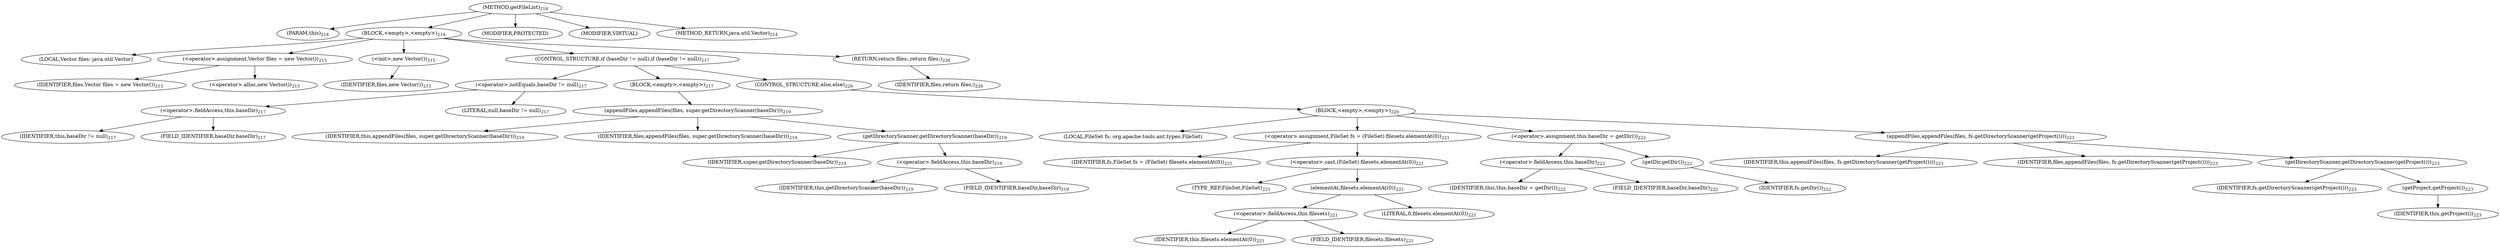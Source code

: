 digraph "getFileList" {  
"417" [label = <(METHOD,getFileList)<SUB>214</SUB>> ]
"20" [label = <(PARAM,this)<SUB>214</SUB>> ]
"418" [label = <(BLOCK,&lt;empty&gt;,&lt;empty&gt;)<SUB>214</SUB>> ]
"18" [label = <(LOCAL,Vector files: java.util.Vector)> ]
"419" [label = <(&lt;operator&gt;.assignment,Vector files = new Vector())<SUB>215</SUB>> ]
"420" [label = <(IDENTIFIER,files,Vector files = new Vector())<SUB>215</SUB>> ]
"421" [label = <(&lt;operator&gt;.alloc,new Vector())<SUB>215</SUB>> ]
"422" [label = <(&lt;init&gt;,new Vector())<SUB>215</SUB>> ]
"17" [label = <(IDENTIFIER,files,new Vector())<SUB>215</SUB>> ]
"423" [label = <(CONTROL_STRUCTURE,if (baseDir != null),if (baseDir != null))<SUB>217</SUB>> ]
"424" [label = <(&lt;operator&gt;.notEquals,baseDir != null)<SUB>217</SUB>> ]
"425" [label = <(&lt;operator&gt;.fieldAccess,this.baseDir)<SUB>217</SUB>> ]
"426" [label = <(IDENTIFIER,this,baseDir != null)<SUB>217</SUB>> ]
"427" [label = <(FIELD_IDENTIFIER,baseDir,baseDir)<SUB>217</SUB>> ]
"428" [label = <(LITERAL,null,baseDir != null)<SUB>217</SUB>> ]
"429" [label = <(BLOCK,&lt;empty&gt;,&lt;empty&gt;)<SUB>217</SUB>> ]
"430" [label = <(appendFiles,appendFiles(files, super.getDirectoryScanner(baseDir)))<SUB>219</SUB>> ]
"19" [label = <(IDENTIFIER,this,appendFiles(files, super.getDirectoryScanner(baseDir)))<SUB>219</SUB>> ]
"431" [label = <(IDENTIFIER,files,appendFiles(files, super.getDirectoryScanner(baseDir)))<SUB>219</SUB>> ]
"432" [label = <(getDirectoryScanner,getDirectoryScanner(baseDir))<SUB>219</SUB>> ]
"433" [label = <(IDENTIFIER,super,getDirectoryScanner(baseDir))<SUB>219</SUB>> ]
"434" [label = <(&lt;operator&gt;.fieldAccess,this.baseDir)<SUB>219</SUB>> ]
"435" [label = <(IDENTIFIER,this,getDirectoryScanner(baseDir))<SUB>219</SUB>> ]
"436" [label = <(FIELD_IDENTIFIER,baseDir,baseDir)<SUB>219</SUB>> ]
"437" [label = <(CONTROL_STRUCTURE,else,else)<SUB>220</SUB>> ]
"438" [label = <(BLOCK,&lt;empty&gt;,&lt;empty&gt;)<SUB>220</SUB>> ]
"439" [label = <(LOCAL,FileSet fs: org.apache.tools.ant.types.FileSet)> ]
"440" [label = <(&lt;operator&gt;.assignment,FileSet fs = (FileSet) filesets.elementAt(0))<SUB>221</SUB>> ]
"441" [label = <(IDENTIFIER,fs,FileSet fs = (FileSet) filesets.elementAt(0))<SUB>221</SUB>> ]
"442" [label = <(&lt;operator&gt;.cast,(FileSet) filesets.elementAt(0))<SUB>221</SUB>> ]
"443" [label = <(TYPE_REF,FileSet,FileSet)<SUB>221</SUB>> ]
"444" [label = <(elementAt,filesets.elementAt(0))<SUB>221</SUB>> ]
"445" [label = <(&lt;operator&gt;.fieldAccess,this.filesets)<SUB>221</SUB>> ]
"446" [label = <(IDENTIFIER,this,filesets.elementAt(0))<SUB>221</SUB>> ]
"447" [label = <(FIELD_IDENTIFIER,filesets,filesets)<SUB>221</SUB>> ]
"448" [label = <(LITERAL,0,filesets.elementAt(0))<SUB>221</SUB>> ]
"449" [label = <(&lt;operator&gt;.assignment,this.baseDir = getDir())<SUB>222</SUB>> ]
"450" [label = <(&lt;operator&gt;.fieldAccess,this.baseDir)<SUB>222</SUB>> ]
"451" [label = <(IDENTIFIER,this,this.baseDir = getDir())<SUB>222</SUB>> ]
"452" [label = <(FIELD_IDENTIFIER,baseDir,baseDir)<SUB>222</SUB>> ]
"453" [label = <(getDir,getDir())<SUB>222</SUB>> ]
"454" [label = <(IDENTIFIER,fs,getDir())<SUB>222</SUB>> ]
"455" [label = <(appendFiles,appendFiles(files, fs.getDirectoryScanner(getProject())))<SUB>223</SUB>> ]
"22" [label = <(IDENTIFIER,this,appendFiles(files, fs.getDirectoryScanner(getProject())))<SUB>223</SUB>> ]
"456" [label = <(IDENTIFIER,files,appendFiles(files, fs.getDirectoryScanner(getProject())))<SUB>223</SUB>> ]
"457" [label = <(getDirectoryScanner,getDirectoryScanner(getProject()))<SUB>223</SUB>> ]
"458" [label = <(IDENTIFIER,fs,getDirectoryScanner(getProject()))<SUB>223</SUB>> ]
"459" [label = <(getProject,getProject())<SUB>223</SUB>> ]
"21" [label = <(IDENTIFIER,this,getProject())<SUB>223</SUB>> ]
"460" [label = <(RETURN,return files;,return files;)<SUB>226</SUB>> ]
"461" [label = <(IDENTIFIER,files,return files;)<SUB>226</SUB>> ]
"462" [label = <(MODIFIER,PROTECTED)> ]
"463" [label = <(MODIFIER,VIRTUAL)> ]
"464" [label = <(METHOD_RETURN,java.util.Vector)<SUB>214</SUB>> ]
  "417" -> "20" 
  "417" -> "418" 
  "417" -> "462" 
  "417" -> "463" 
  "417" -> "464" 
  "418" -> "18" 
  "418" -> "419" 
  "418" -> "422" 
  "418" -> "423" 
  "418" -> "460" 
  "419" -> "420" 
  "419" -> "421" 
  "422" -> "17" 
  "423" -> "424" 
  "423" -> "429" 
  "423" -> "437" 
  "424" -> "425" 
  "424" -> "428" 
  "425" -> "426" 
  "425" -> "427" 
  "429" -> "430" 
  "430" -> "19" 
  "430" -> "431" 
  "430" -> "432" 
  "432" -> "433" 
  "432" -> "434" 
  "434" -> "435" 
  "434" -> "436" 
  "437" -> "438" 
  "438" -> "439" 
  "438" -> "440" 
  "438" -> "449" 
  "438" -> "455" 
  "440" -> "441" 
  "440" -> "442" 
  "442" -> "443" 
  "442" -> "444" 
  "444" -> "445" 
  "444" -> "448" 
  "445" -> "446" 
  "445" -> "447" 
  "449" -> "450" 
  "449" -> "453" 
  "450" -> "451" 
  "450" -> "452" 
  "453" -> "454" 
  "455" -> "22" 
  "455" -> "456" 
  "455" -> "457" 
  "457" -> "458" 
  "457" -> "459" 
  "459" -> "21" 
  "460" -> "461" 
}
